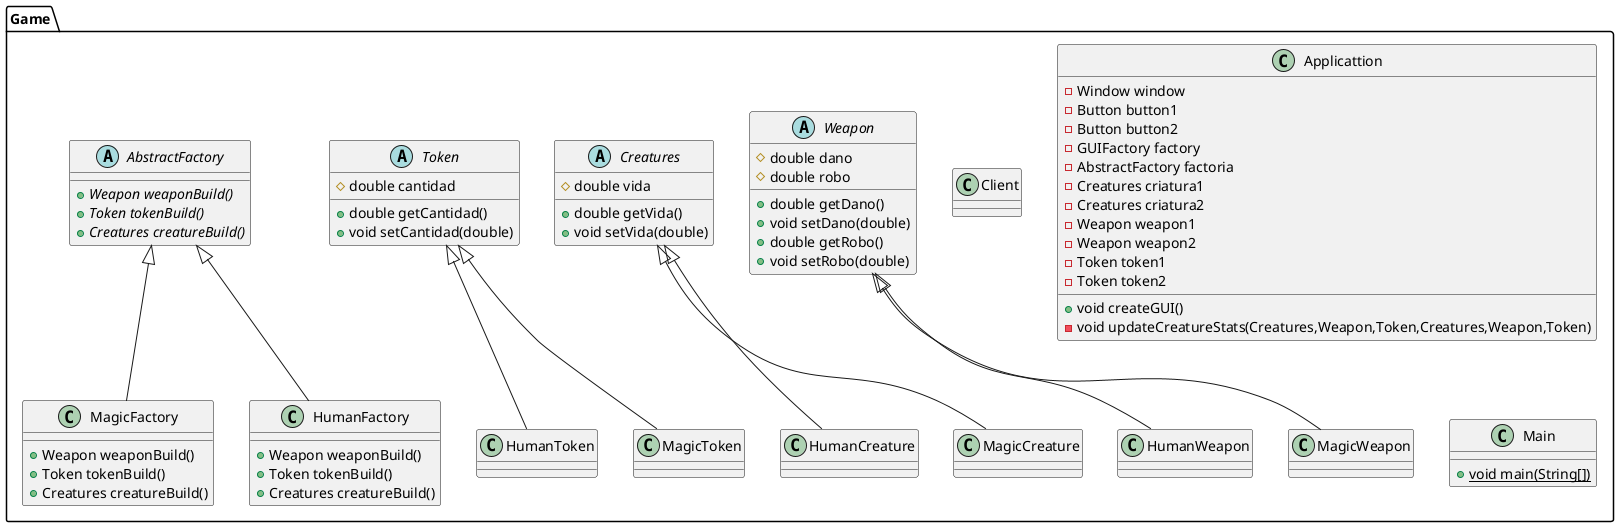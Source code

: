 @startuml
class Game.HumanWeapon {
}
class Game.MagicFactory {
+ Weapon weaponBuild()
+ Token tokenBuild()
+ Creatures creatureBuild()
}
class Game.Client {
}
abstract class Game.Weapon {
# double dano
# double robo
+ double getDano()
+ void setDano(double)
+ double getRobo()
+ void setRobo(double)
}
class Game.HumanToken {
}
class Game.HumanCreature {
}
abstract class Game.Creatures {
# double vida
+ double getVida()
+ void setVida(double)
}
class Game.MagicWeapon {
}
class Game.MagicToken {
}
class Game.MagicCreature {
}
abstract class Game.Token {
# double cantidad
+ double getCantidad()
+ void setCantidad(double)
}
class Game.Applicattion {
- Window window
- Button button1
- Button button2
- GUIFactory factory
- AbstractFactory factoria
- Creatures criatura1
- Creatures criatura2
- Weapon weapon1
- Weapon weapon2
- Token token1
- Token token2
+ void createGUI()
- void updateCreatureStats(Creatures,Weapon,Token,Creatures,Weapon,Token)
}
class Game.HumanFactory {
+ Weapon weaponBuild()
+ Token tokenBuild()
+ Creatures creatureBuild()
}
abstract class Game.AbstractFactory {
+ {abstract}Weapon weaponBuild()
+ {abstract}Token tokenBuild()
+ {abstract}Creatures creatureBuild()
}
class Game.Main {
+ {static} void main(String[])
}


Game.Weapon <|-- Game.HumanWeapon
Game.AbstractFactory <|-- Game.MagicFactory
Game.Token <|-- Game.HumanToken
Game.Creatures <|-- Game.HumanCreature
Game.Weapon <|-- Game.MagicWeapon
Game.Token <|-- Game.MagicToken
Game.Creatures <|-- Game.MagicCreature
Game.AbstractFactory <|-- Game.HumanFactory
@enduml